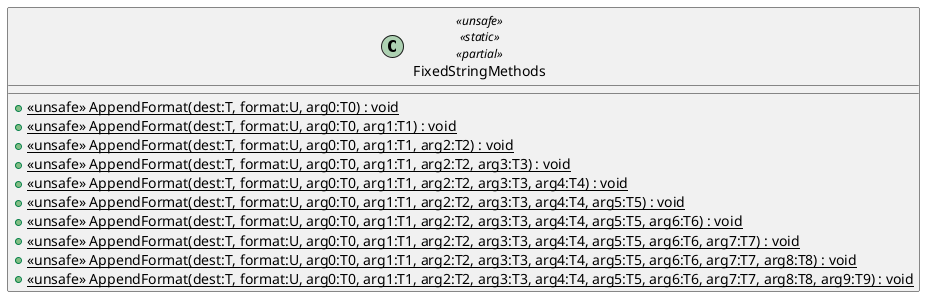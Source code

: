 @startuml
class FixedStringMethods <<unsafe>> <<static>> <<partial>> {
    + {static} <<unsafe>> AppendFormat(dest:T, format:U, arg0:T0) : void
    + {static} <<unsafe>> AppendFormat(dest:T, format:U, arg0:T0, arg1:T1) : void
    + {static} <<unsafe>> AppendFormat(dest:T, format:U, arg0:T0, arg1:T1, arg2:T2) : void
    + {static} <<unsafe>> AppendFormat(dest:T, format:U, arg0:T0, arg1:T1, arg2:T2, arg3:T3) : void
    + {static} <<unsafe>> AppendFormat(dest:T, format:U, arg0:T0, arg1:T1, arg2:T2, arg3:T3, arg4:T4) : void
    + {static} <<unsafe>> AppendFormat(dest:T, format:U, arg0:T0, arg1:T1, arg2:T2, arg3:T3, arg4:T4, arg5:T5) : void
    + {static} <<unsafe>> AppendFormat(dest:T, format:U, arg0:T0, arg1:T1, arg2:T2, arg3:T3, arg4:T4, arg5:T5, arg6:T6) : void
    + {static} <<unsafe>> AppendFormat(dest:T, format:U, arg0:T0, arg1:T1, arg2:T2, arg3:T3, arg4:T4, arg5:T5, arg6:T6, arg7:T7) : void
    + {static} <<unsafe>> AppendFormat(dest:T, format:U, arg0:T0, arg1:T1, arg2:T2, arg3:T3, arg4:T4, arg5:T5, arg6:T6, arg7:T7, arg8:T8) : void
    + {static} <<unsafe>> AppendFormat(dest:T, format:U, arg0:T0, arg1:T1, arg2:T2, arg3:T3, arg4:T4, arg5:T5, arg6:T6, arg7:T7, arg8:T8, arg9:T9) : void
}
@enduml
